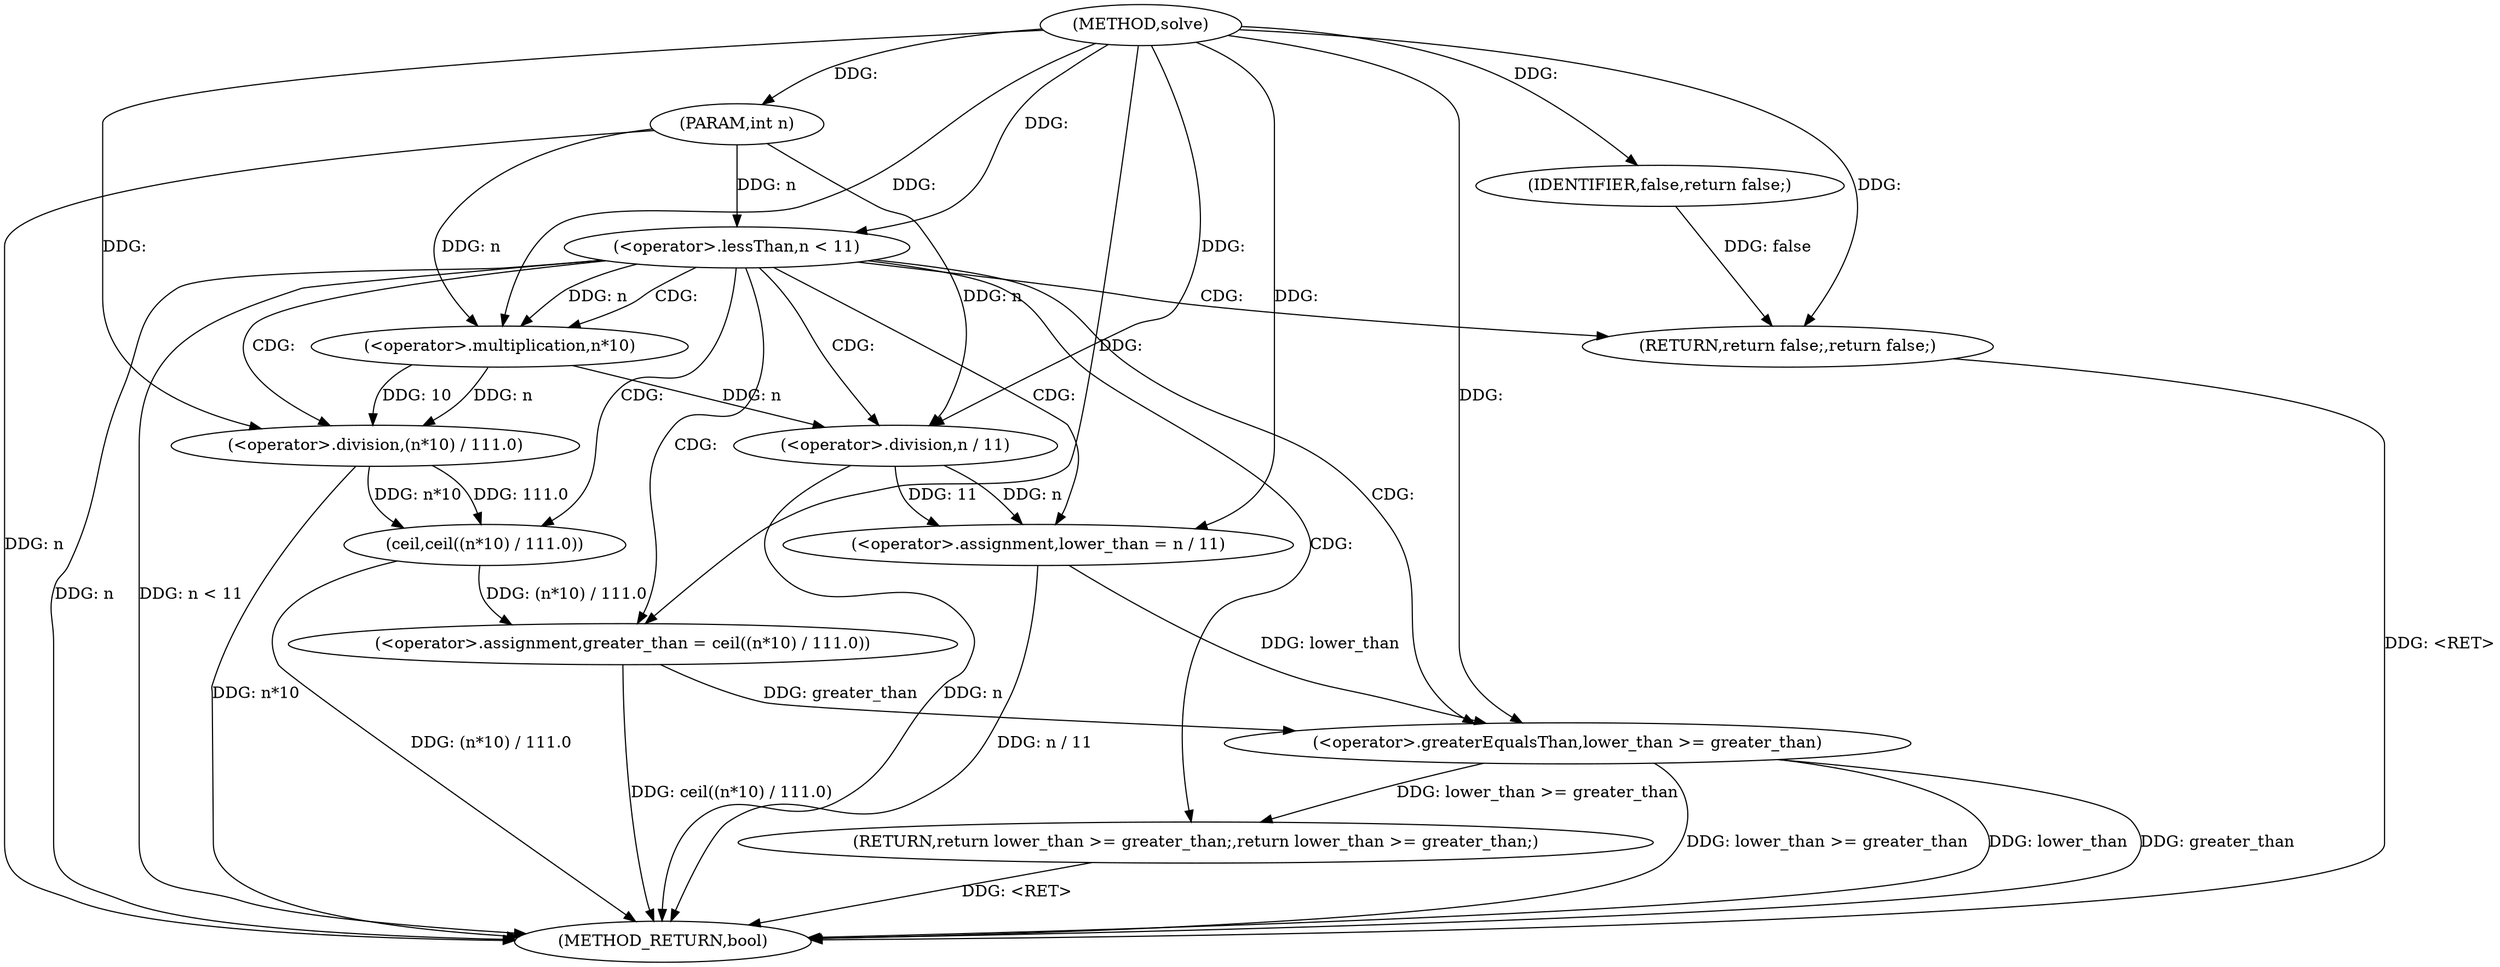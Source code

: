 digraph "solve" {  
"1000101" [label = "(METHOD,solve)" ]
"1000130" [label = "(METHOD_RETURN,bool)" ]
"1000102" [label = "(PARAM,int n)" ]
"1000112" [label = "(<operator>.assignment,greater_than = ceil((n*10) / 111.0))" ]
"1000121" [label = "(<operator>.assignment,lower_than = n / 11)" ]
"1000126" [label = "(RETURN,return lower_than >= greater_than;,return lower_than >= greater_than;)" ]
"1000105" [label = "(<operator>.lessThan,n < 11)" ]
"1000127" [label = "(<operator>.greaterEqualsThan,lower_than >= greater_than)" ]
"1000109" [label = "(RETURN,return false;,return false;)" ]
"1000114" [label = "(ceil,ceil((n*10) / 111.0))" ]
"1000123" [label = "(<operator>.division,n / 11)" ]
"1000110" [label = "(IDENTIFIER,false,return false;)" ]
"1000115" [label = "(<operator>.division,(n*10) / 111.0)" ]
"1000116" [label = "(<operator>.multiplication,n*10)" ]
  "1000126" -> "1000130"  [ label = "DDG: <RET>"] 
  "1000102" -> "1000130"  [ label = "DDG: n"] 
  "1000105" -> "1000130"  [ label = "DDG: n"] 
  "1000105" -> "1000130"  [ label = "DDG: n < 11"] 
  "1000115" -> "1000130"  [ label = "DDG: n*10"] 
  "1000114" -> "1000130"  [ label = "DDG: (n*10) / 111.0"] 
  "1000112" -> "1000130"  [ label = "DDG: ceil((n*10) / 111.0)"] 
  "1000123" -> "1000130"  [ label = "DDG: n"] 
  "1000121" -> "1000130"  [ label = "DDG: n / 11"] 
  "1000127" -> "1000130"  [ label = "DDG: lower_than"] 
  "1000127" -> "1000130"  [ label = "DDG: greater_than"] 
  "1000127" -> "1000130"  [ label = "DDG: lower_than >= greater_than"] 
  "1000109" -> "1000130"  [ label = "DDG: <RET>"] 
  "1000101" -> "1000102"  [ label = "DDG: "] 
  "1000114" -> "1000112"  [ label = "DDG: (n*10) / 111.0"] 
  "1000123" -> "1000121"  [ label = "DDG: n"] 
  "1000123" -> "1000121"  [ label = "DDG: 11"] 
  "1000127" -> "1000126"  [ label = "DDG: lower_than >= greater_than"] 
  "1000101" -> "1000112"  [ label = "DDG: "] 
  "1000101" -> "1000121"  [ label = "DDG: "] 
  "1000102" -> "1000105"  [ label = "DDG: n"] 
  "1000101" -> "1000105"  [ label = "DDG: "] 
  "1000110" -> "1000109"  [ label = "DDG: false"] 
  "1000101" -> "1000109"  [ label = "DDG: "] 
  "1000115" -> "1000114"  [ label = "DDG: n*10"] 
  "1000115" -> "1000114"  [ label = "DDG: 111.0"] 
  "1000116" -> "1000123"  [ label = "DDG: n"] 
  "1000102" -> "1000123"  [ label = "DDG: n"] 
  "1000101" -> "1000123"  [ label = "DDG: "] 
  "1000121" -> "1000127"  [ label = "DDG: lower_than"] 
  "1000101" -> "1000127"  [ label = "DDG: "] 
  "1000112" -> "1000127"  [ label = "DDG: greater_than"] 
  "1000101" -> "1000110"  [ label = "DDG: "] 
  "1000116" -> "1000115"  [ label = "DDG: n"] 
  "1000116" -> "1000115"  [ label = "DDG: 10"] 
  "1000101" -> "1000115"  [ label = "DDG: "] 
  "1000105" -> "1000116"  [ label = "DDG: n"] 
  "1000102" -> "1000116"  [ label = "DDG: n"] 
  "1000101" -> "1000116"  [ label = "DDG: "] 
  "1000105" -> "1000109"  [ label = "CDG: "] 
  "1000105" -> "1000112"  [ label = "CDG: "] 
  "1000105" -> "1000121"  [ label = "CDG: "] 
  "1000105" -> "1000123"  [ label = "CDG: "] 
  "1000105" -> "1000116"  [ label = "CDG: "] 
  "1000105" -> "1000114"  [ label = "CDG: "] 
  "1000105" -> "1000115"  [ label = "CDG: "] 
  "1000105" -> "1000127"  [ label = "CDG: "] 
  "1000105" -> "1000126"  [ label = "CDG: "] 
}
